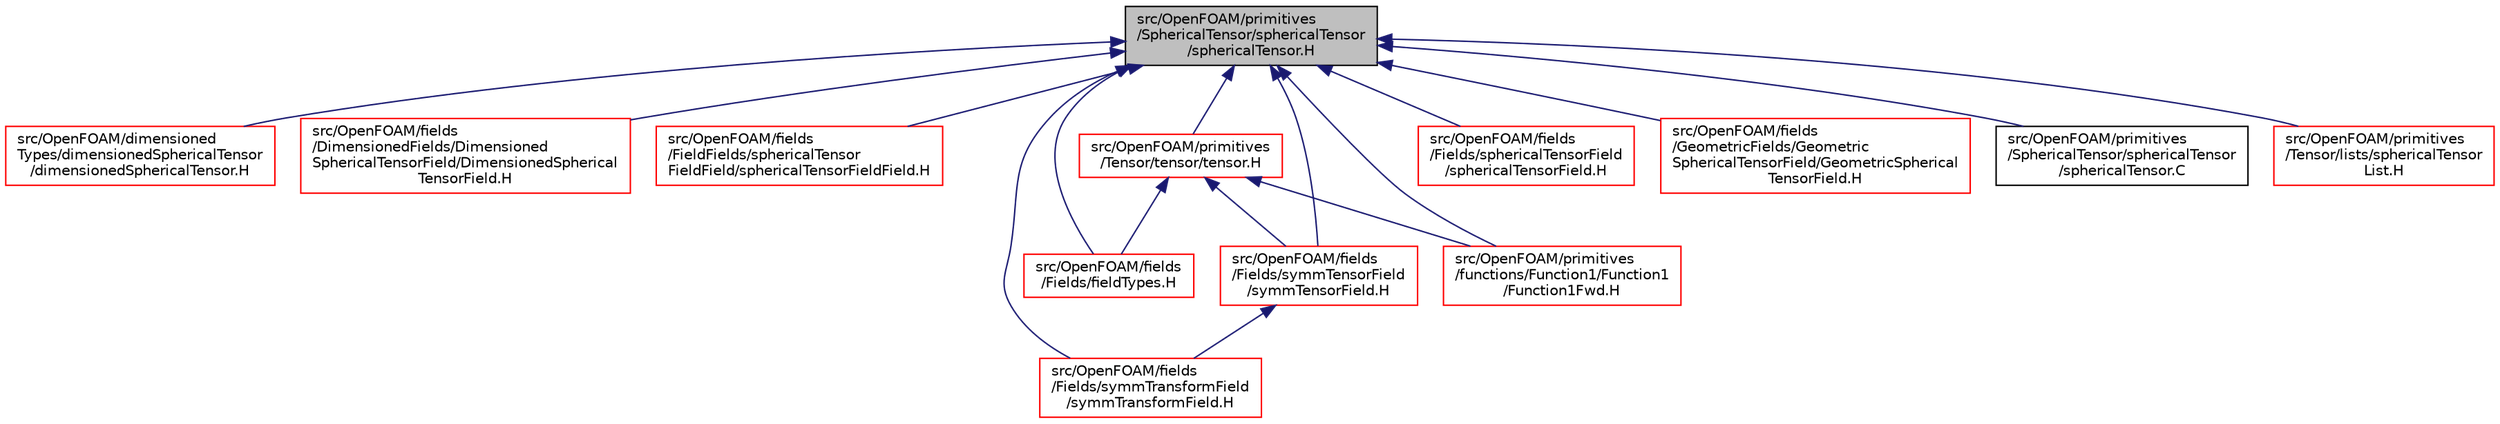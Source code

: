 digraph "src/OpenFOAM/primitives/SphericalTensor/sphericalTensor/sphericalTensor.H"
{
  bgcolor="transparent";
  edge [fontname="Helvetica",fontsize="10",labelfontname="Helvetica",labelfontsize="10"];
  node [fontname="Helvetica",fontsize="10",shape=record];
  Node59 [label="src/OpenFOAM/primitives\l/SphericalTensor/sphericalTensor\l/sphericalTensor.H",height=0.2,width=0.4,color="black", fillcolor="grey75", style="filled", fontcolor="black"];
  Node59 -> Node60 [dir="back",color="midnightblue",fontsize="10",style="solid",fontname="Helvetica"];
  Node60 [label="src/OpenFOAM/dimensioned\lTypes/dimensionedSphericalTensor\l/dimensionedSphericalTensor.H",height=0.2,width=0.4,color="red",URL="$a10070.html"];
  Node59 -> Node1786 [dir="back",color="midnightblue",fontsize="10",style="solid",fontname="Helvetica"];
  Node1786 [label="src/OpenFOAM/fields\l/DimensionedFields/Dimensioned\lSphericalTensorField/DimensionedSpherical\lTensorField.H",height=0.2,width=0.4,color="red",URL="$a10169.html",tooltip="Specialisation of DimensionedField<T, GeoMesh> for sphericalTensor. "];
  Node59 -> Node1791 [dir="back",color="midnightblue",fontsize="10",style="solid",fontname="Helvetica"];
  Node1791 [label="src/OpenFOAM/fields\l/FieldFields/sphericalTensor\lFieldField/sphericalTensorFieldField.H",height=0.2,width=0.4,color="red",URL="$a10223.html",tooltip="Specialisation of FieldField<Field, T> for sphericalTensor. "];
  Node59 -> Node1803 [dir="back",color="midnightblue",fontsize="10",style="solid",fontname="Helvetica"];
  Node1803 [label="src/OpenFOAM/fields\l/Fields/fieldTypes.H",height=0.2,width=0.4,color="red",URL="$a10322.html",tooltip="Include the header files for all the primitive types that Fields are instantiated for..."];
  Node59 -> Node4320 [dir="back",color="midnightblue",fontsize="10",style="solid",fontname="Helvetica"];
  Node4320 [label="src/OpenFOAM/fields\l/Fields/sphericalTensorField\l/sphericalTensorField.H",height=0.2,width=0.4,color="red",URL="$a10388.html"];
  Node59 -> Node4407 [dir="back",color="midnightblue",fontsize="10",style="solid",fontname="Helvetica"];
  Node4407 [label="src/OpenFOAM/fields\l/Fields/symmTensorField\l/symmTensorField.H",height=0.2,width=0.4,color="red",URL="$a10406.html"];
  Node4407 -> Node4413 [dir="back",color="midnightblue",fontsize="10",style="solid",fontname="Helvetica"];
  Node4413 [label="src/OpenFOAM/fields\l/Fields/symmTransformField\l/symmTransformField.H",height=0.2,width=0.4,color="red",URL="$a10424.html"];
  Node59 -> Node4413 [dir="back",color="midnightblue",fontsize="10",style="solid",fontname="Helvetica"];
  Node59 -> Node1762 [dir="back",color="midnightblue",fontsize="10",style="solid",fontname="Helvetica"];
  Node1762 [label="src/OpenFOAM/fields\l/GeometricFields/Geometric\lSphericalTensorField/GeometricSpherical\lTensorField.H",height=0.2,width=0.4,color="red",URL="$a10571.html",tooltip="SphericalTensor specific part of the implementation of GeometricField. "];
  Node59 -> Node4415 [dir="back",color="midnightblue",fontsize="10",style="solid",fontname="Helvetica"];
  Node4415 [label="src/OpenFOAM/primitives\l/functions/Function1/Function1\l/Function1Fwd.H",height=0.2,width=0.4,color="red",URL="$a13001.html"];
  Node59 -> Node4418 [dir="back",color="midnightblue",fontsize="10",style="solid",fontname="Helvetica"];
  Node4418 [label="src/OpenFOAM/primitives\l/SphericalTensor/sphericalTensor\l/sphericalTensor.C",height=0.2,width=0.4,color="black",URL="$a13409.html"];
  Node59 -> Node4419 [dir="back",color="midnightblue",fontsize="10",style="solid",fontname="Helvetica"];
  Node4419 [label="src/OpenFOAM/primitives\l/Tensor/lists/sphericalTensor\lList.H",height=0.2,width=0.4,color="red",URL="$a13595.html"];
  Node59 -> Node4421 [dir="back",color="midnightblue",fontsize="10",style="solid",fontname="Helvetica"];
  Node4421 [label="src/OpenFOAM/primitives\l/Tensor/tensor/tensor.H",height=0.2,width=0.4,color="red",URL="$a13613.html"];
  Node4421 -> Node1803 [dir="back",color="midnightblue",fontsize="10",style="solid",fontname="Helvetica"];
  Node4421 -> Node4407 [dir="back",color="midnightblue",fontsize="10",style="solid",fontname="Helvetica"];
  Node4421 -> Node4415 [dir="back",color="midnightblue",fontsize="10",style="solid",fontname="Helvetica"];
}
